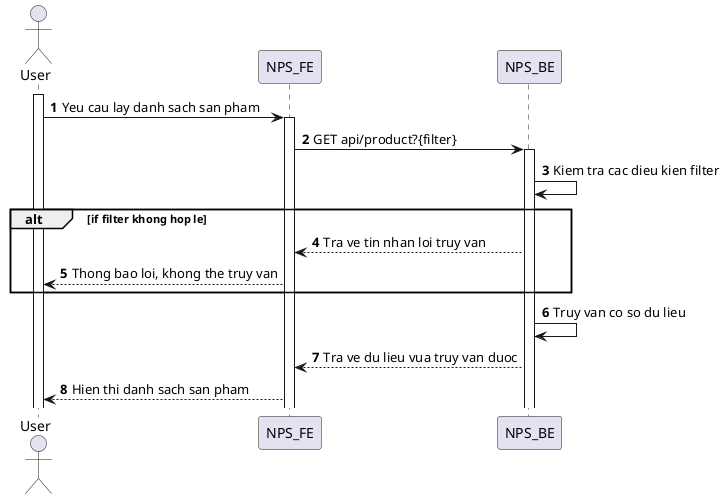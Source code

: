 @startuml
autonumber
actor User

activate User

User -> NPS_FE: Yeu cau lay danh sach san pham
activate NPS_FE

NPS_FE -> NPS_BE: GET api/product?{filter}
activate NPS_BE
NPS_BE -> NPS_BE: Kiem tra cac dieu kien filter

alt if filter khong hop le
NPS_BE --> NPS_FE: Tra ve tin nhan loi truy van
NPS_FE --> User: Thong bao loi, khong the truy van
end

NPS_BE->NPS_BE: Truy van co so du lieu
NPS_BE --> NPS_FE: Tra ve du lieu vua truy van duoc
NPS_FE --> User: Hien thi danh sach san pham

@enduml
